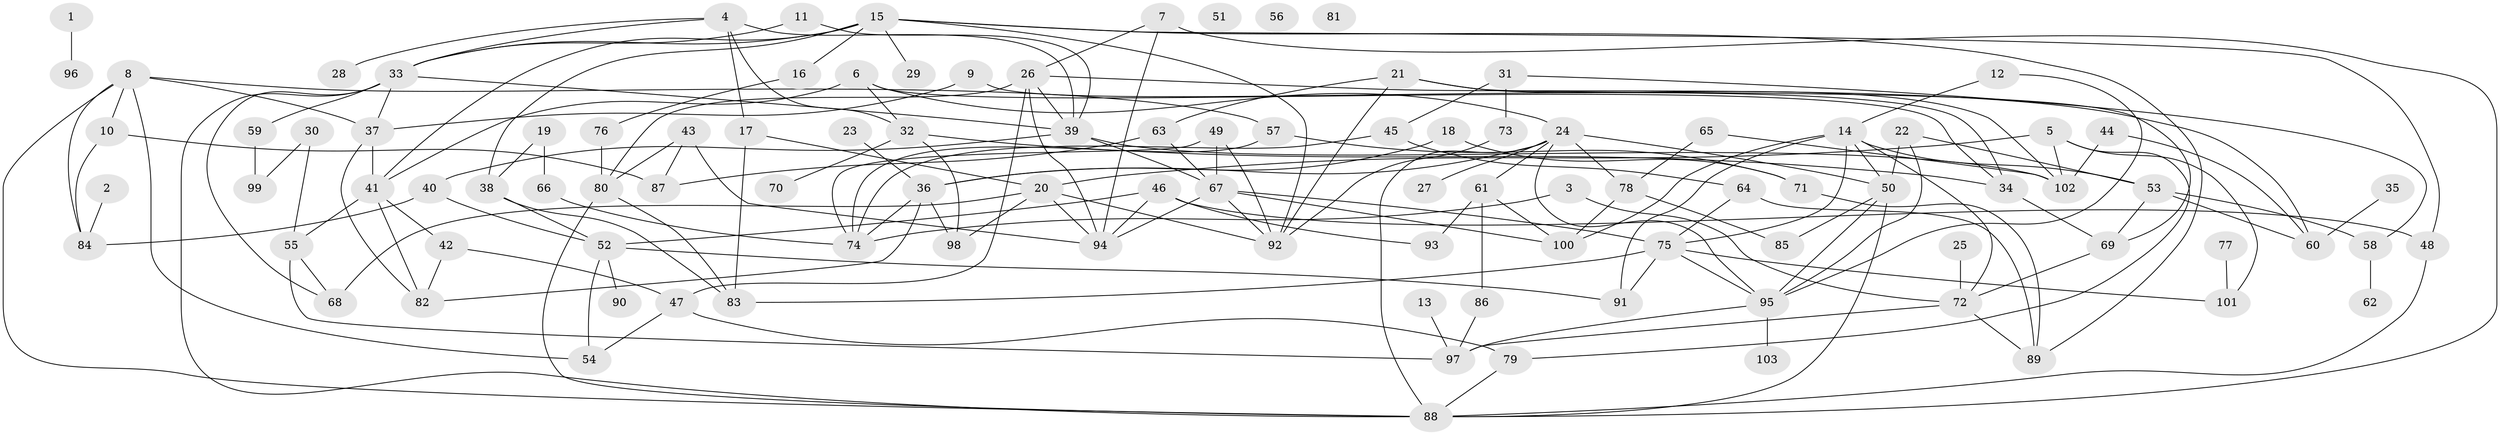 // coarse degree distribution, {6: 0.15942028985507245, 3: 0.15942028985507245, 5: 0.17391304347826086, 7: 0.057971014492753624, 4: 0.13043478260869565, 8: 0.043478260869565216, 1: 0.18840579710144928, 2: 0.07246376811594203, 10: 0.014492753623188406}
// Generated by graph-tools (version 1.1) at 2025/35/03/04/25 23:35:57]
// undirected, 103 vertices, 178 edges
graph export_dot {
  node [color=gray90,style=filled];
  1;
  2;
  3;
  4;
  5;
  6;
  7;
  8;
  9;
  10;
  11;
  12;
  13;
  14;
  15;
  16;
  17;
  18;
  19;
  20;
  21;
  22;
  23;
  24;
  25;
  26;
  27;
  28;
  29;
  30;
  31;
  32;
  33;
  34;
  35;
  36;
  37;
  38;
  39;
  40;
  41;
  42;
  43;
  44;
  45;
  46;
  47;
  48;
  49;
  50;
  51;
  52;
  53;
  54;
  55;
  56;
  57;
  58;
  59;
  60;
  61;
  62;
  63;
  64;
  65;
  66;
  67;
  68;
  69;
  70;
  71;
  72;
  73;
  74;
  75;
  76;
  77;
  78;
  79;
  80;
  81;
  82;
  83;
  84;
  85;
  86;
  87;
  88;
  89;
  90;
  91;
  92;
  93;
  94;
  95;
  96;
  97;
  98;
  99;
  100;
  101;
  102;
  103;
  1 -- 96;
  2 -- 84;
  3 -- 72;
  3 -- 74;
  4 -- 17;
  4 -- 28;
  4 -- 32;
  4 -- 33;
  4 -- 39;
  5 -- 20;
  5 -- 79;
  5 -- 101;
  5 -- 102;
  6 -- 24;
  6 -- 32;
  6 -- 34;
  6 -- 41;
  7 -- 26;
  7 -- 88;
  7 -- 94;
  8 -- 10;
  8 -- 37;
  8 -- 54;
  8 -- 57;
  8 -- 84;
  8 -- 88;
  9 -- 34;
  9 -- 37;
  10 -- 84;
  10 -- 87;
  11 -- 33;
  11 -- 39;
  12 -- 14;
  12 -- 95;
  13 -- 97;
  14 -- 50;
  14 -- 53;
  14 -- 72;
  14 -- 75;
  14 -- 91;
  14 -- 100;
  15 -- 16;
  15 -- 29;
  15 -- 33;
  15 -- 38;
  15 -- 41;
  15 -- 48;
  15 -- 89;
  15 -- 92;
  16 -- 76;
  17 -- 20;
  17 -- 83;
  18 -- 36;
  18 -- 71;
  19 -- 38;
  19 -- 66;
  20 -- 68;
  20 -- 92;
  20 -- 94;
  20 -- 98;
  21 -- 63;
  21 -- 69;
  21 -- 92;
  21 -- 102;
  22 -- 50;
  22 -- 53;
  22 -- 95;
  23 -- 36;
  24 -- 27;
  24 -- 36;
  24 -- 50;
  24 -- 61;
  24 -- 78;
  24 -- 88;
  24 -- 95;
  25 -- 72;
  26 -- 39;
  26 -- 47;
  26 -- 60;
  26 -- 80;
  26 -- 94;
  30 -- 55;
  30 -- 99;
  31 -- 45;
  31 -- 58;
  31 -- 73;
  32 -- 34;
  32 -- 70;
  32 -- 98;
  33 -- 37;
  33 -- 39;
  33 -- 59;
  33 -- 68;
  33 -- 88;
  34 -- 69;
  35 -- 60;
  36 -- 74;
  36 -- 82;
  36 -- 98;
  37 -- 41;
  37 -- 82;
  38 -- 52;
  38 -- 83;
  39 -- 40;
  39 -- 67;
  39 -- 102;
  40 -- 52;
  40 -- 84;
  41 -- 42;
  41 -- 55;
  41 -- 82;
  42 -- 47;
  42 -- 82;
  43 -- 80;
  43 -- 87;
  43 -- 94;
  44 -- 60;
  44 -- 102;
  45 -- 64;
  45 -- 74;
  46 -- 48;
  46 -- 52;
  46 -- 93;
  46 -- 94;
  47 -- 54;
  47 -- 79;
  48 -- 88;
  49 -- 67;
  49 -- 74;
  49 -- 92;
  50 -- 85;
  50 -- 88;
  50 -- 95;
  52 -- 54;
  52 -- 90;
  52 -- 91;
  53 -- 58;
  53 -- 60;
  53 -- 69;
  55 -- 68;
  55 -- 97;
  57 -- 71;
  57 -- 74;
  58 -- 62;
  59 -- 99;
  61 -- 86;
  61 -- 93;
  61 -- 100;
  63 -- 67;
  63 -- 87;
  64 -- 75;
  64 -- 89;
  65 -- 78;
  65 -- 102;
  66 -- 74;
  67 -- 75;
  67 -- 92;
  67 -- 94;
  67 -- 100;
  69 -- 72;
  71 -- 89;
  72 -- 89;
  72 -- 97;
  73 -- 92;
  75 -- 83;
  75 -- 91;
  75 -- 95;
  75 -- 101;
  76 -- 80;
  77 -- 101;
  78 -- 85;
  78 -- 100;
  79 -- 88;
  80 -- 83;
  80 -- 88;
  86 -- 97;
  95 -- 97;
  95 -- 103;
}
